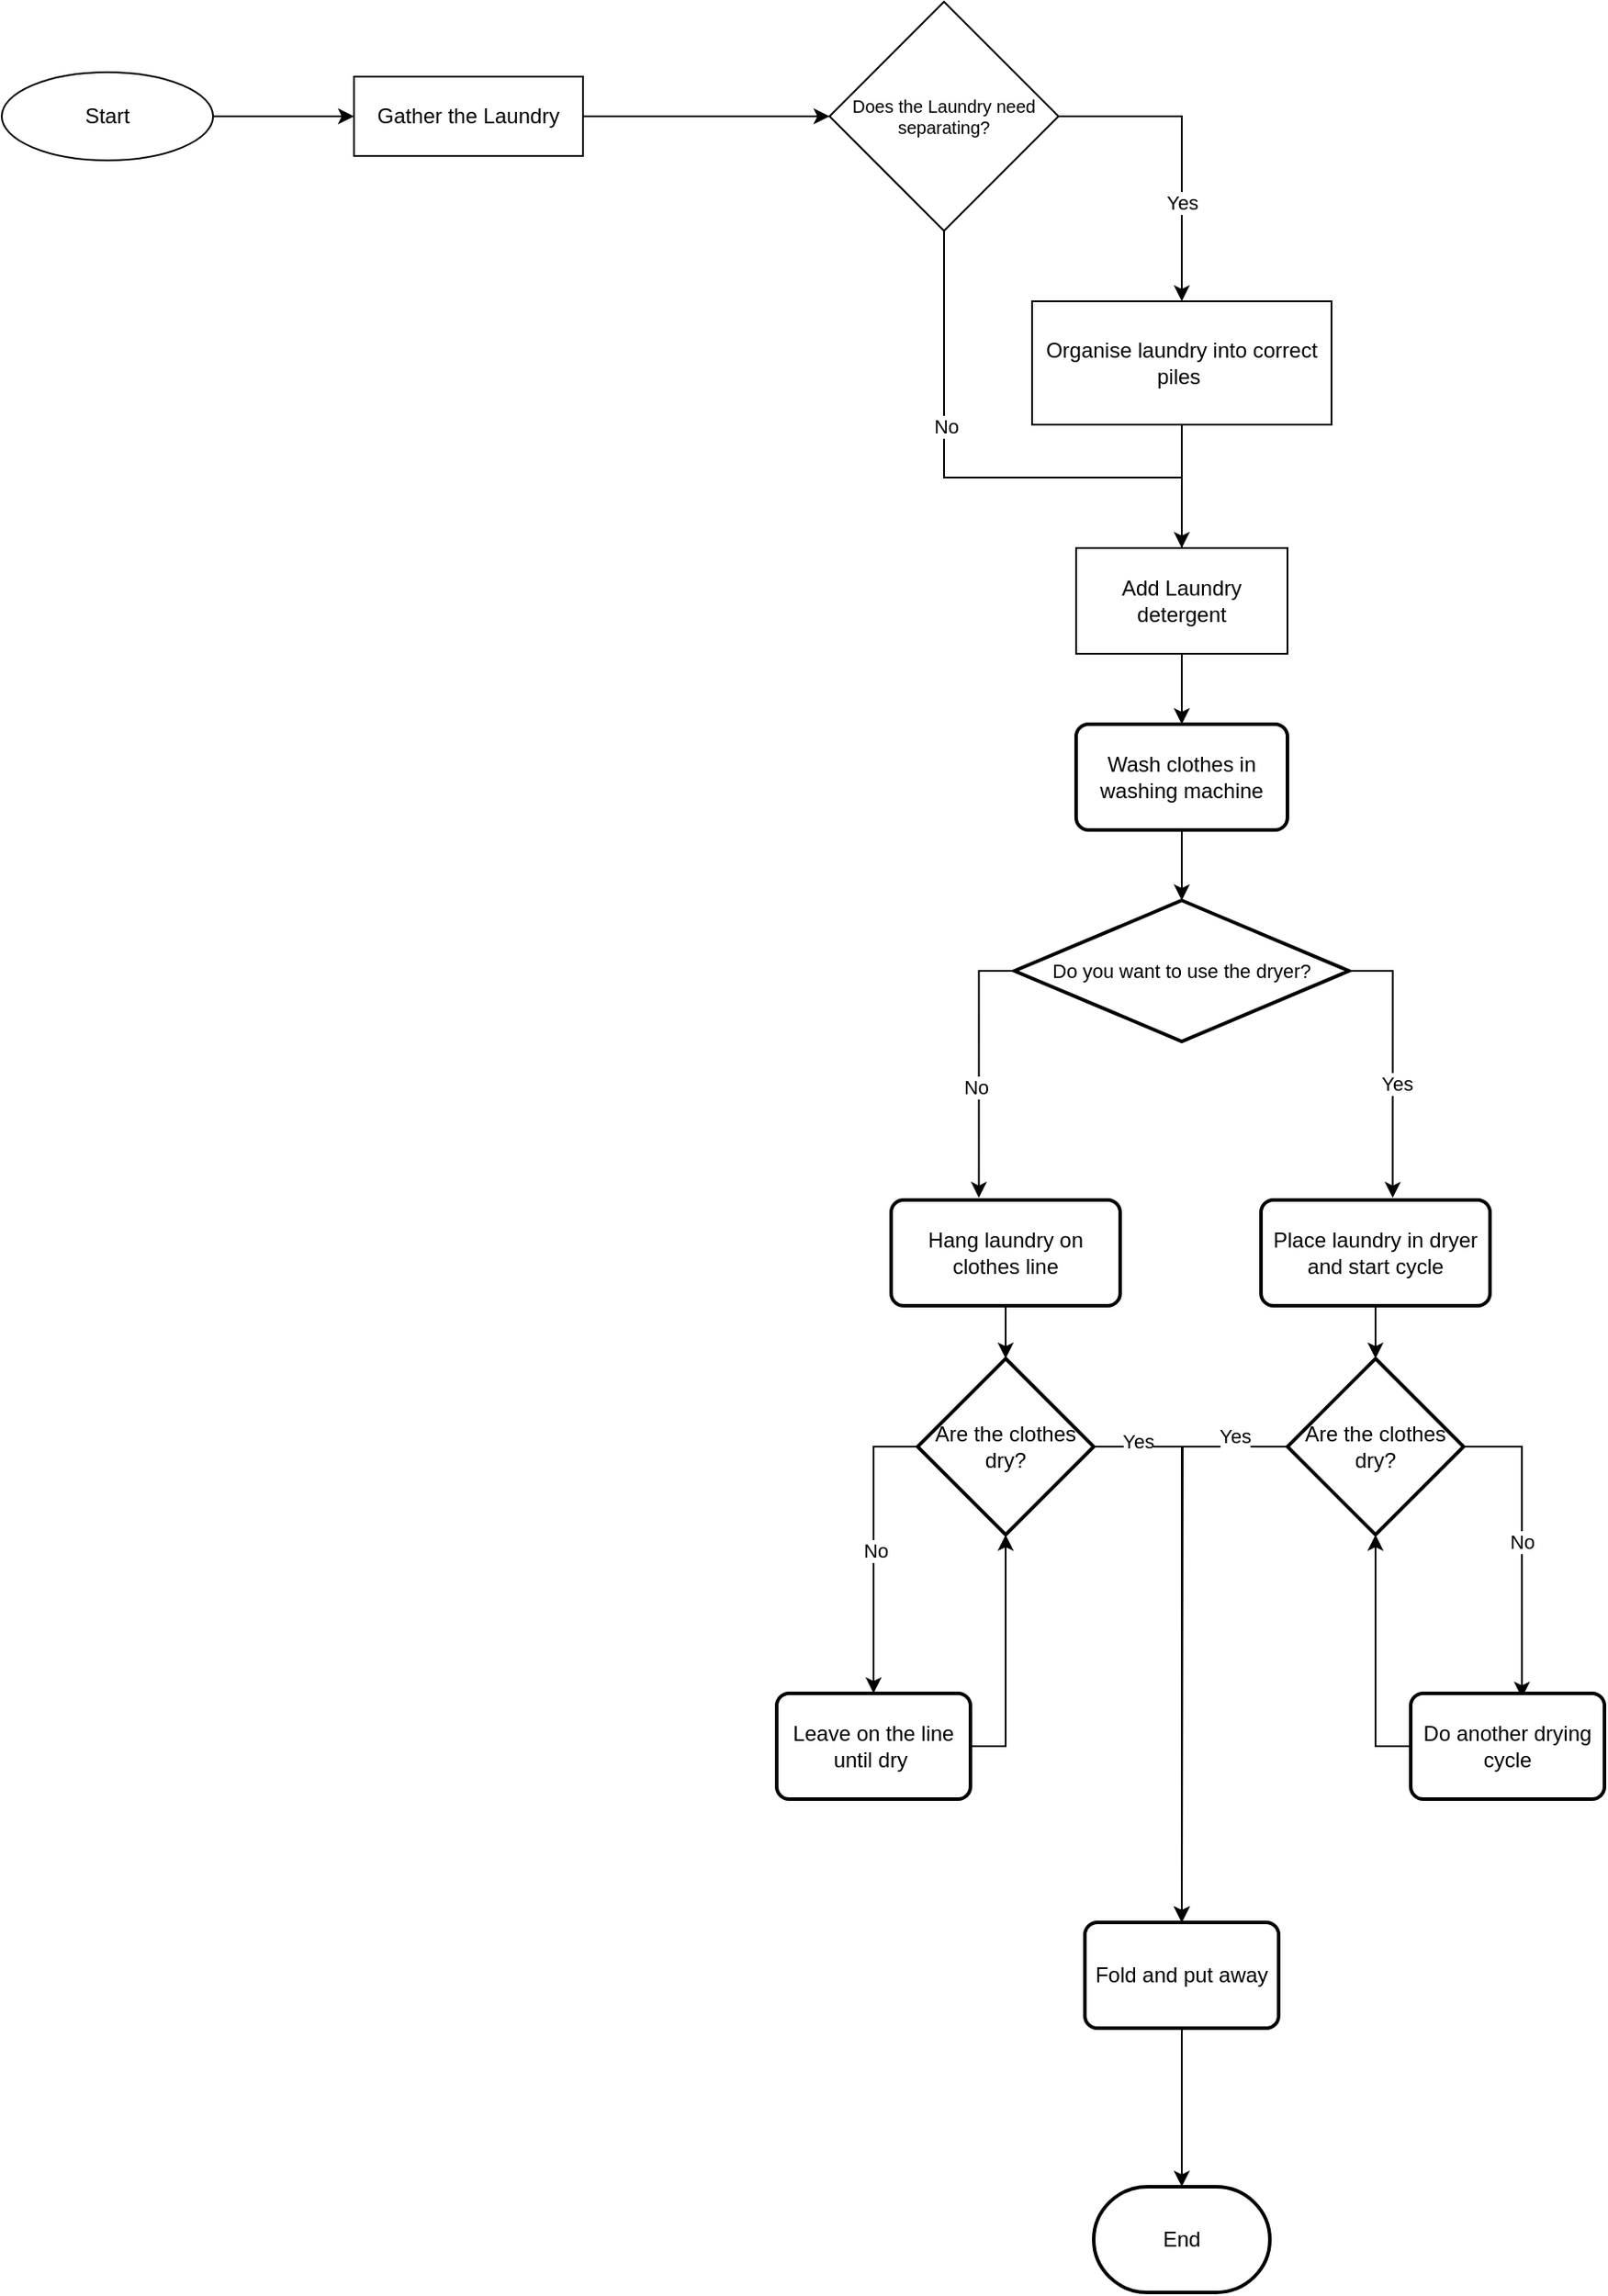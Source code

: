 <mxfile version="24.7.1" type="github">
  <diagram name="Page-1" id="c7488fd3-1785-93aa-aadb-54a6760d102a">
    <mxGraphModel dx="1581" dy="594" grid="1" gridSize="10" guides="1" tooltips="1" connect="1" arrows="1" fold="1" page="1" pageScale="1" pageWidth="1100" pageHeight="850" background="none" math="0" shadow="0">
      <root>
        <mxCell id="0" />
        <mxCell id="1" parent="0" />
        <mxCell id="9-fY0C1AB6wvFSsJPHex-8" style="edgeStyle=orthogonalEdgeStyle;rounded=0;orthogonalLoop=1;jettySize=auto;html=1;" parent="1" source="9-fY0C1AB6wvFSsJPHex-1" target="9-fY0C1AB6wvFSsJPHex-3" edge="1">
          <mxGeometry relative="1" as="geometry">
            <mxPoint x="230" y="215" as="targetPoint" />
          </mxGeometry>
        </mxCell>
        <mxCell id="9-fY0C1AB6wvFSsJPHex-1" value="Start" style="ellipse;whiteSpace=wrap;html=1;" parent="1" vertex="1">
          <mxGeometry x="30" y="90" width="120" height="50" as="geometry" />
        </mxCell>
        <mxCell id="9-fY0C1AB6wvFSsJPHex-9" style="edgeStyle=orthogonalEdgeStyle;rounded=0;orthogonalLoop=1;jettySize=auto;html=1;" parent="1" source="9-fY0C1AB6wvFSsJPHex-3" target="9-fY0C1AB6wvFSsJPHex-5" edge="1">
          <mxGeometry relative="1" as="geometry">
            <mxPoint x="470" y="215" as="targetPoint" />
          </mxGeometry>
        </mxCell>
        <mxCell id="9-fY0C1AB6wvFSsJPHex-3" value="Gather the Laundry" style="rounded=0;whiteSpace=wrap;html=1;" parent="1" vertex="1">
          <mxGeometry x="230" y="92.5" width="130" height="45" as="geometry" />
        </mxCell>
        <mxCell id="ZlnwyEzAvFUrswq38ZZZ-41" style="edgeStyle=orthogonalEdgeStyle;rounded=0;orthogonalLoop=1;jettySize=auto;html=1;exitX=0.5;exitY=1;exitDx=0;exitDy=0;" edge="1" parent="1" source="9-fY0C1AB6wvFSsJPHex-5">
          <mxGeometry relative="1" as="geometry">
            <mxPoint x="495" y="290" as="sourcePoint" />
            <mxPoint x="700" y="370" as="targetPoint" />
            <Array as="points">
              <mxPoint x="565" y="320" />
              <mxPoint x="700" y="320" />
            </Array>
          </mxGeometry>
        </mxCell>
        <mxCell id="ZlnwyEzAvFUrswq38ZZZ-42" value="No" style="edgeLabel;html=1;align=center;verticalAlign=middle;resizable=0;points=[];" vertex="1" connectable="0" parent="ZlnwyEzAvFUrswq38ZZZ-41">
          <mxGeometry x="-0.321" y="1" relative="1" as="geometry">
            <mxPoint as="offset" />
          </mxGeometry>
        </mxCell>
        <mxCell id="ZlnwyEzAvFUrswq38ZZZ-57" style="edgeStyle=orthogonalEdgeStyle;rounded=0;orthogonalLoop=1;jettySize=auto;html=1;entryX=0.5;entryY=0;entryDx=0;entryDy=0;exitX=1;exitY=0.5;exitDx=0;exitDy=0;" edge="1" parent="1" source="9-fY0C1AB6wvFSsJPHex-5" target="9-fY0C1AB6wvFSsJPHex-17">
          <mxGeometry relative="1" as="geometry" />
        </mxCell>
        <mxCell id="ZlnwyEzAvFUrswq38ZZZ-58" value="Yes" style="edgeLabel;html=1;align=center;verticalAlign=middle;resizable=0;points=[];" vertex="1" connectable="0" parent="ZlnwyEzAvFUrswq38ZZZ-57">
          <mxGeometry x="0.357" relative="1" as="geometry">
            <mxPoint as="offset" />
          </mxGeometry>
        </mxCell>
        <mxCell id="9-fY0C1AB6wvFSsJPHex-5" value="Does the Laundry need separating?" style="rhombus;align=center;whiteSpace=wrap;html=1;labelBorderColor=none;fontSize=10;" parent="1" vertex="1">
          <mxGeometry x="500" y="50" width="130" height="130" as="geometry" />
        </mxCell>
        <mxCell id="9-fY0C1AB6wvFSsJPHex-18" style="edgeStyle=orthogonalEdgeStyle;rounded=0;orthogonalLoop=1;jettySize=auto;html=1;" parent="1" target="9-fY0C1AB6wvFSsJPHex-17" edge="1">
          <mxGeometry relative="1" as="geometry">
            <mxPoint x="680.0" y="230" as="sourcePoint" />
          </mxGeometry>
        </mxCell>
        <mxCell id="ZlnwyEzAvFUrswq38ZZZ-22" style="edgeStyle=orthogonalEdgeStyle;rounded=0;orthogonalLoop=1;jettySize=auto;html=1;entryX=0.5;entryY=0;entryDx=0;entryDy=0;" edge="1" parent="1" source="9-fY0C1AB6wvFSsJPHex-17" target="ZlnwyEzAvFUrswq38ZZZ-19">
          <mxGeometry relative="1" as="geometry" />
        </mxCell>
        <mxCell id="9-fY0C1AB6wvFSsJPHex-17" value="Organise laundry into correct piles&amp;nbsp;" style="rounded=0;whiteSpace=wrap;html=1;" parent="1" vertex="1">
          <mxGeometry x="615" y="220" width="170" height="70" as="geometry" />
        </mxCell>
        <mxCell id="ZlnwyEzAvFUrswq38ZZZ-45" style="edgeStyle=orthogonalEdgeStyle;rounded=0;orthogonalLoop=1;jettySize=auto;html=1;" edge="1" parent="1" source="9-fY0C1AB6wvFSsJPHex-19" target="9-fY0C1AB6wvFSsJPHex-26">
          <mxGeometry relative="1" as="geometry" />
        </mxCell>
        <mxCell id="9-fY0C1AB6wvFSsJPHex-19" value="Wash clothes in washing machine" style="rounded=1;whiteSpace=wrap;html=1;absoluteArcSize=1;arcSize=14;strokeWidth=2;" parent="1" vertex="1">
          <mxGeometry x="640" y="460" width="120" height="60" as="geometry" />
        </mxCell>
        <mxCell id="9-fY0C1AB6wvFSsJPHex-31" style="edgeStyle=orthogonalEdgeStyle;rounded=0;orthogonalLoop=1;jettySize=auto;html=1;exitX=0;exitY=0.5;exitDx=0;exitDy=0;exitPerimeter=0;entryX=0.383;entryY=-0.02;entryDx=0;entryDy=0;entryPerimeter=0;" parent="1" source="9-fY0C1AB6wvFSsJPHex-26" target="9-fY0C1AB6wvFSsJPHex-35" edge="1">
          <mxGeometry relative="1" as="geometry">
            <mxPoint x="600.0" y="670" as="targetPoint" />
          </mxGeometry>
        </mxCell>
        <mxCell id="ZlnwyEzAvFUrswq38ZZZ-55" value="No" style="edgeLabel;html=1;align=center;verticalAlign=middle;resizable=0;points=[];" vertex="1" connectable="0" parent="9-fY0C1AB6wvFSsJPHex-31">
          <mxGeometry x="0.151" y="-2" relative="1" as="geometry">
            <mxPoint as="offset" />
          </mxGeometry>
        </mxCell>
        <mxCell id="9-fY0C1AB6wvFSsJPHex-32" style="edgeStyle=orthogonalEdgeStyle;rounded=0;orthogonalLoop=1;jettySize=auto;html=1;exitX=1;exitY=0.5;exitDx=0;exitDy=0;exitPerimeter=0;entryX=0.575;entryY=-0.02;entryDx=0;entryDy=0;entryPerimeter=0;" parent="1" source="9-fY0C1AB6wvFSsJPHex-26" target="9-fY0C1AB6wvFSsJPHex-33" edge="1">
          <mxGeometry relative="1" as="geometry">
            <mxPoint x="810" y="670" as="targetPoint" />
          </mxGeometry>
        </mxCell>
        <mxCell id="ZlnwyEzAvFUrswq38ZZZ-56" value="Yes" style="edgeLabel;html=1;align=center;verticalAlign=middle;resizable=0;points=[];" vertex="1" connectable="0" parent="9-fY0C1AB6wvFSsJPHex-32">
          <mxGeometry x="0.152" y="2" relative="1" as="geometry">
            <mxPoint as="offset" />
          </mxGeometry>
        </mxCell>
        <mxCell id="9-fY0C1AB6wvFSsJPHex-26" value="&lt;div style=&quot;font-size: 11px;&quot;&gt;&lt;span style=&quot;background-color: initial; font-size: 11px;&quot;&gt;&lt;font style=&quot;font-size: 11px;&quot;&gt;Do you want to use the dryer?&lt;/font&gt;&lt;/span&gt;&lt;/div&gt;" style="strokeWidth=2;html=1;shape=mxgraph.flowchart.decision;whiteSpace=wrap;align=center;verticalAlign=middle;fontSize=11;spacing=0;" parent="1" vertex="1">
          <mxGeometry x="605" y="560" width="190" height="80" as="geometry" />
        </mxCell>
        <mxCell id="9-fY0C1AB6wvFSsJPHex-33" value="Place laundry in dryer and start cycle" style="rounded=1;whiteSpace=wrap;html=1;absoluteArcSize=1;arcSize=14;strokeWidth=2;" parent="1" vertex="1">
          <mxGeometry x="745" y="730" width="130" height="60" as="geometry" />
        </mxCell>
        <mxCell id="ZlnwyEzAvFUrswq38ZZZ-7" style="edgeStyle=orthogonalEdgeStyle;rounded=0;orthogonalLoop=1;jettySize=auto;html=1;" edge="1" parent="1" source="9-fY0C1AB6wvFSsJPHex-35" target="9-fY0C1AB6wvFSsJPHex-38">
          <mxGeometry relative="1" as="geometry" />
        </mxCell>
        <mxCell id="9-fY0C1AB6wvFSsJPHex-35" value="Hang laundry on clothes line" style="rounded=1;whiteSpace=wrap;html=1;absoluteArcSize=1;arcSize=14;strokeWidth=2;" parent="1" vertex="1">
          <mxGeometry x="535" y="730" width="130" height="60" as="geometry" />
        </mxCell>
        <mxCell id="ZlnwyEzAvFUrswq38ZZZ-51" style="edgeStyle=orthogonalEdgeStyle;rounded=0;orthogonalLoop=1;jettySize=auto;html=1;entryX=0.5;entryY=0;entryDx=0;entryDy=0;exitX=0;exitY=0.5;exitDx=0;exitDy=0;exitPerimeter=0;" edge="1" parent="1" source="9-fY0C1AB6wvFSsJPHex-38" target="ZlnwyEzAvFUrswq38ZZZ-31">
          <mxGeometry relative="1" as="geometry" />
        </mxCell>
        <mxCell id="ZlnwyEzAvFUrswq38ZZZ-52" value="No" style="edgeLabel;html=1;align=center;verticalAlign=middle;resizable=0;points=[];" vertex="1" connectable="0" parent="ZlnwyEzAvFUrswq38ZZZ-51">
          <mxGeometry x="0.011" y="1" relative="1" as="geometry">
            <mxPoint as="offset" />
          </mxGeometry>
        </mxCell>
        <mxCell id="ZlnwyEzAvFUrswq38ZZZ-62" style="edgeStyle=orthogonalEdgeStyle;rounded=0;orthogonalLoop=1;jettySize=auto;html=1;" edge="1" parent="1" source="9-fY0C1AB6wvFSsJPHex-38">
          <mxGeometry relative="1" as="geometry">
            <mxPoint x="700" y="1140" as="targetPoint" />
          </mxGeometry>
        </mxCell>
        <mxCell id="ZlnwyEzAvFUrswq38ZZZ-64" value="Yes" style="edgeLabel;html=1;align=center;verticalAlign=middle;resizable=0;points=[];" vertex="1" connectable="0" parent="ZlnwyEzAvFUrswq38ZZZ-62">
          <mxGeometry x="-0.845" y="3" relative="1" as="geometry">
            <mxPoint as="offset" />
          </mxGeometry>
        </mxCell>
        <mxCell id="9-fY0C1AB6wvFSsJPHex-38" value="Are the clothes dry?" style="strokeWidth=2;html=1;shape=mxgraph.flowchart.decision;whiteSpace=wrap;" parent="1" vertex="1">
          <mxGeometry x="550" y="820" width="100" height="100" as="geometry" />
        </mxCell>
        <mxCell id="9-fY0C1AB6wvFSsJPHex-46" value="Fold and put away" style="rounded=1;whiteSpace=wrap;html=1;absoluteArcSize=1;arcSize=14;strokeWidth=2;" parent="1" vertex="1">
          <mxGeometry x="645" y="1140" width="110" height="60" as="geometry" />
        </mxCell>
        <mxCell id="9-fY0C1AB6wvFSsJPHex-50" value="End" style="strokeWidth=2;html=1;shape=mxgraph.flowchart.terminator;whiteSpace=wrap;" parent="1" vertex="1">
          <mxGeometry x="650" y="1290" width="100" height="60" as="geometry" />
        </mxCell>
        <mxCell id="ZlnwyEzAvFUrswq38ZZZ-17" style="edgeStyle=orthogonalEdgeStyle;rounded=0;orthogonalLoop=1;jettySize=auto;html=1;entryX=0.5;entryY=0;entryDx=0;entryDy=0;" edge="1" parent="1" source="ZlnwyEzAvFUrswq38ZZZ-5" target="9-fY0C1AB6wvFSsJPHex-46">
          <mxGeometry relative="1" as="geometry">
            <mxPoint x="980" y="1050" as="targetPoint" />
          </mxGeometry>
        </mxCell>
        <mxCell id="ZlnwyEzAvFUrswq38ZZZ-63" value="Yes" style="edgeLabel;html=1;align=center;verticalAlign=middle;resizable=0;points=[];" vertex="1" connectable="0" parent="ZlnwyEzAvFUrswq38ZZZ-17">
          <mxGeometry x="-0.82" y="-6" relative="1" as="geometry">
            <mxPoint x="-1" as="offset" />
          </mxGeometry>
        </mxCell>
        <mxCell id="ZlnwyEzAvFUrswq38ZZZ-47" style="edgeStyle=orthogonalEdgeStyle;rounded=0;orthogonalLoop=1;jettySize=auto;html=1;entryX=0.574;entryY=0.041;entryDx=0;entryDy=0;entryPerimeter=0;exitX=1;exitY=0.5;exitDx=0;exitDy=0;exitPerimeter=0;" edge="1" parent="1" source="ZlnwyEzAvFUrswq38ZZZ-5" target="ZlnwyEzAvFUrswq38ZZZ-30">
          <mxGeometry relative="1" as="geometry">
            <mxPoint x="870" y="870" as="sourcePoint" />
            <mxPoint x="890" y="1000" as="targetPoint" />
          </mxGeometry>
        </mxCell>
        <mxCell id="ZlnwyEzAvFUrswq38ZZZ-48" value="No" style="edgeLabel;html=1;align=center;verticalAlign=middle;resizable=0;points=[];" vertex="1" connectable="0" parent="ZlnwyEzAvFUrswq38ZZZ-47">
          <mxGeometry x="-0.01" relative="1" as="geometry">
            <mxPoint as="offset" />
          </mxGeometry>
        </mxCell>
        <mxCell id="ZlnwyEzAvFUrswq38ZZZ-5" value="Are the clothes dry?" style="strokeWidth=2;html=1;shape=mxgraph.flowchart.decision;whiteSpace=wrap;" vertex="1" parent="1">
          <mxGeometry x="760" y="820" width="100" height="100" as="geometry" />
        </mxCell>
        <mxCell id="ZlnwyEzAvFUrswq38ZZZ-11" style="edgeStyle=orthogonalEdgeStyle;rounded=0;orthogonalLoop=1;jettySize=auto;html=1;entryX=0.5;entryY=0;entryDx=0;entryDy=0;entryPerimeter=0;" edge="1" parent="1" source="9-fY0C1AB6wvFSsJPHex-33" target="ZlnwyEzAvFUrswq38ZZZ-5">
          <mxGeometry relative="1" as="geometry" />
        </mxCell>
        <mxCell id="ZlnwyEzAvFUrswq38ZZZ-23" style="edgeStyle=orthogonalEdgeStyle;rounded=0;orthogonalLoop=1;jettySize=auto;html=1;" edge="1" parent="1" source="ZlnwyEzAvFUrswq38ZZZ-19" target="9-fY0C1AB6wvFSsJPHex-19">
          <mxGeometry relative="1" as="geometry" />
        </mxCell>
        <mxCell id="ZlnwyEzAvFUrswq38ZZZ-19" value="Add Laundry detergent" style="whiteSpace=wrap;html=1;" vertex="1" parent="1">
          <mxGeometry x="640" y="360" width="120" height="60" as="geometry" />
        </mxCell>
        <mxCell id="ZlnwyEzAvFUrswq38ZZZ-49" style="edgeStyle=orthogonalEdgeStyle;rounded=0;orthogonalLoop=1;jettySize=auto;html=1;exitX=0;exitY=0.5;exitDx=0;exitDy=0;entryX=0.5;entryY=1;entryDx=0;entryDy=0;entryPerimeter=0;" edge="1" parent="1" source="ZlnwyEzAvFUrswq38ZZZ-30" target="ZlnwyEzAvFUrswq38ZZZ-5">
          <mxGeometry relative="1" as="geometry">
            <mxPoint x="810" y="930" as="targetPoint" />
          </mxGeometry>
        </mxCell>
        <mxCell id="ZlnwyEzAvFUrswq38ZZZ-30" value="Do another drying cycle" style="rounded=1;whiteSpace=wrap;html=1;absoluteArcSize=1;arcSize=14;strokeWidth=2;" vertex="1" parent="1">
          <mxGeometry x="830" y="1010" width="110" height="60" as="geometry" />
        </mxCell>
        <mxCell id="ZlnwyEzAvFUrswq38ZZZ-31" value="Leave on the line until dry&amp;nbsp;" style="rounded=1;whiteSpace=wrap;html=1;absoluteArcSize=1;arcSize=14;strokeWidth=2;" vertex="1" parent="1">
          <mxGeometry x="470" y="1010" width="110" height="60" as="geometry" />
        </mxCell>
        <mxCell id="ZlnwyEzAvFUrswq38ZZZ-53" style="edgeStyle=orthogonalEdgeStyle;rounded=0;orthogonalLoop=1;jettySize=auto;html=1;entryX=0.5;entryY=1;entryDx=0;entryDy=0;entryPerimeter=0;exitX=1;exitY=0.5;exitDx=0;exitDy=0;" edge="1" parent="1" source="ZlnwyEzAvFUrswq38ZZZ-31" target="9-fY0C1AB6wvFSsJPHex-38">
          <mxGeometry relative="1" as="geometry" />
        </mxCell>
        <mxCell id="ZlnwyEzAvFUrswq38ZZZ-60" style="edgeStyle=orthogonalEdgeStyle;rounded=0;orthogonalLoop=1;jettySize=auto;html=1;entryX=0.5;entryY=0;entryDx=0;entryDy=0;entryPerimeter=0;" edge="1" parent="1" source="9-fY0C1AB6wvFSsJPHex-46" target="9-fY0C1AB6wvFSsJPHex-50">
          <mxGeometry relative="1" as="geometry" />
        </mxCell>
      </root>
    </mxGraphModel>
  </diagram>
</mxfile>
